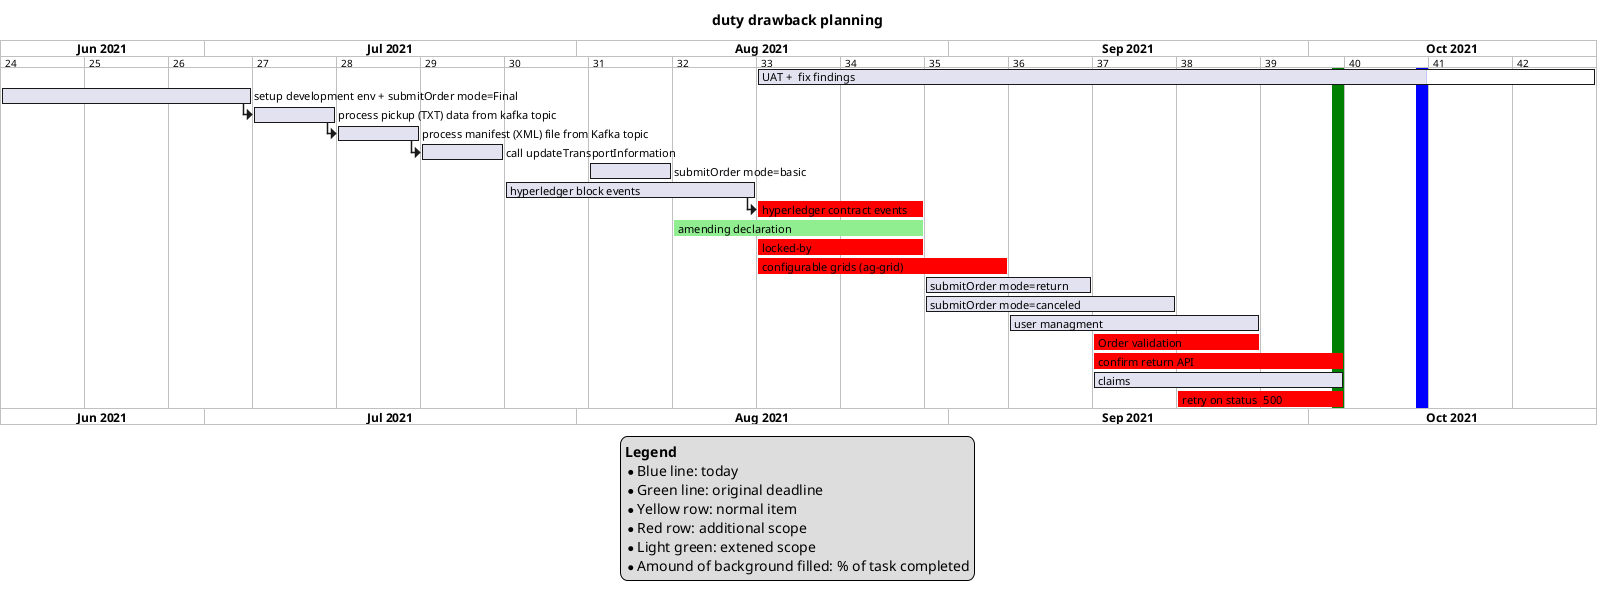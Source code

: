 @startgantt planning
' project settings
title duty drawback planning
printscale weekly zoom 3
Project starts the 2021-06-14

' line indicators
today is 2021-10-10 and is colored in blue
2021-10-03 to 2021-10-03 are colored in green

' phase 1
' team 1
[UAT +  fix findings] starts 2021-08-16 and lasts 10 weeks and is 80% complete

[setup development env + submitOrder mode=Final] lasts 3 weeks
    then [process pickup (TXT) data from kafka topic] lasts 1 weeks
    then [process manifest (XML) file from Kafka topic] lasts 1 weeks
    then [call updateTransportInformation] lasts 1 weeks

[submitOrder mode=basic ] starts 2021-08-02 and lasts 1 week

[hyperledger block events] starts 2021-07-26 and lasts 3 weeks and is 100% complete
    then [hyperledger contract events] lasts 2 week and is 100% complete and is colored in red

[amending declaration] starts 2021-08-09 and lasts 3 weeks and is 100% complete
[amending declaration] is colored in LightGreen

[locked-by ] starts 2021-08-16 and lasts 2 weeks and is 100% complete
[locked-by ] is colored in red

[configurable grids (ag-grid)] starts 2021-08-16 and lasts 3 weeks and is 100% complete
[configurable grids (ag-grid)] is colored in red

[submitOrder mode=return] starts 2021-08-30 and lasts 2 weeks and is 100% complete

[submitOrder mode=canceled] starts 2021-08-30 and lasts 3 weeks and is 100% complete
    
[user managment] starts 2021-09-06 and lasts 3 weeks and is 100% complete

[Order validation] starts 2021-09-13 and lasts 2 weeks and is 100% complete 
[Order validation] is colored in red

[confirm return API] starts 2021-09-13 and lasts 3 weeks and is 100% complete 
[confirm return API] is colored in red

[claims] starts 2021-09-13 and lasts 3 weeks and is 100% complete

[retry on status  500] starts 2021-09-20 and lasts 2 weeks and is 100% complete
[retry on status  500] is colored in red

' [chain events] starts 2021-10-4 and lasts 1 weeks and is 100% complete 
' [chain events] is colored in red

' [client authentication] starts 2021-10-11 and lasts 2 weeks and is 0% complete
'         note bottom
'             - depends on client onboarding
'             - in data transformer
'         end note

legend
**Legend**
*Blue line: today
*Green line: original deadline
*Yellow row: normal item
*Red row: additional scope
*Light green: extened scope
*Amound of background filled: % of task completed
end legend
@endgantt
